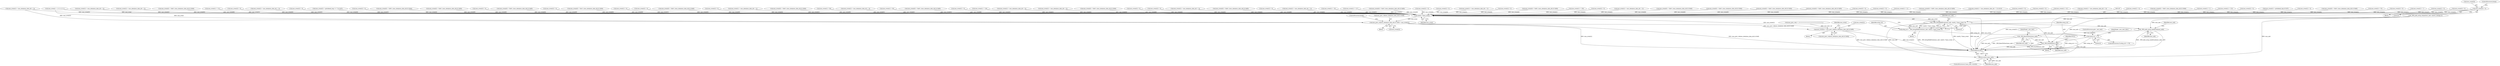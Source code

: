 digraph "0_wildmidi_660b513d99bced8783a4a5984ac2f742c74ebbdd_2@array" {
"1000914" [label="(Call,mus_event[3] = 0)"];
"1001166" [label="(Call,(uint8_t *)mus_event)"];
"1000560" [label="(Call,mus_prev_vol[mus_data[mus_data_ofs] & 0x0f] = mus_event[2])"];
"1000596" [label="(Call,mus_event[2] = mus_prev_vol[mus_data[mus_data_ofs] & 0x0f])"];
"1001164" [label="(Call,_WM_SetupMidiEvent(mus_mdi, (uint8_t *)mus_event, 0))"];
"1001162" [label="(Call,setup_ret = _WM_SetupMidiEvent(mus_mdi, (uint8_t *)mus_event, 0))"];
"1001171" [label="(Call,setup_ret == 0)"];
"1001282" [label="(Call,_WM_midi_setup_endoftrack(mus_mdi))"];
"1001311" [label="(Call,_WM_ResetToStart(mus_mdi))"];
"1001320" [label="(Return,return (mus_mdi);)"];
"1001322" [label="(Call,_WM_freeMDI(mus_mdi))"];
"1000500" [label="(Call,mus_event[2] = 0)"];
"1000914" [label="(Call,mus_event[3] = 0)"];
"1001049" [label="(Call,mus_event[0] = 0xb0 | (mus_data[mus_data_ofs] & 0x0f))"];
"1000180" [label="(Call,mus_event[] = { 0, 0, 0, 0 })"];
"1000900" [label="(Call,mus_event[1] = 1)"];
"1000710" [label="(Call,mus_event[1] = 123)"];
"1000607" [label="(Call,mus_event[3] = 0)"];
"1001283" [label="(Identifier,mus_mdi)"];
"1001164" [label="(Call,_WM_SetupMidiEvent(mus_mdi, (uint8_t *)mus_event, 0))"];
"1000637" [label="(Call,mus_event[1] = pitchbend_tmp & 0x7f)"];
"1000687" [label="(Call,mus_event[2] = 0)"];
"1000889" [label="(Call,mus_event[0] = 0xb0 | (mus_data[mus_data_ofs] & 0x0f))"];
"1001028" [label="(Call,mus_event[1] = 91)"];
"1000692" [label="(Call,mus_event[3] = 0)"];
"1000932" [label="(Call,mus_event[1] = 7)"];
"1001176" [label="(JumpTarget,_mus_next_data:)"];
"1000845" [label="(Call,mus_event[2] = 0)"];
"1000572" [label="(Block,)"];
"1001287" [label="(Identifier,mus_mdi)"];
"1000850" [label="(Call,mus_event[3] = 0)"];
"1001065" [label="(Call,mus_event[2] = mus_data[mus_data_ofs + 2])"];
"1001033" [label="(Call,mus_event[2] = mus_data[mus_data_ofs + 2])"];
"1001017" [label="(Call,mus_event[0] = 0xb0 | (mus_data[mus_data_ofs] & 0x0f))"];
"1000546" [label="(Call,mus_event[2] = mus_data[mus_data_ofs + 2])"];
"1000794" [label="(Call,mus_event[1] = 121)"];
"1000720" [label="(Call,mus_event[3] = 0)"];
"1000905" [label="(Call,mus_event[2] = mus_data[mus_data_ofs + 2])"];
"1000978" [label="(Call,mus_event[3] = 0)"];
"1000644" [label="(Call,mus_event[2] = (pitchbend_tmp >> 7) & 0x7f)"];
"1000560" [label="(Call,mus_prev_vol[mus_data[mus_data_ofs] & 0x0f] = mus_event[2])"];
"1000748" [label="(Call,mus_event[3] = 0)"];
"1000576" [label="(Call,mus_event[0] = 0x90 | (mus_data[mus_data_ofs] & 0x0f))"];
"1000985" [label="(Call,mus_event[0] = 0xb0 | (mus_data[mus_data_ofs] & 0x0f))"];
"1001138" [label="(Call,mus_event[3] = 0)"];
"1001081" [label="(Call,mus_event[0] = 0xb0 | (mus_data[mus_data_ofs] & 0x0f))"];
"1000804" [label="(Call,mus_event[3] = 0)"];
"1000825" [label="(Call,mus_event[0] = 0xc0 | (mus_data[mus_data_ofs] & 0x0f))"];
"1000918" [label="(Literal,0)"];
"1000868" [label="(Call,mus_event[1] = 0)"];
"1000555" [label="(Call,mus_event[3] = 0)"];
"1000699" [label="(Call,mus_event[0] = 0xb0 | (mus_data[mus_data_ofs] & 0x0f))"];
"1001163" [label="(Identifier,setup_ret)"];
"1001074" [label="(Call,mus_event[3] = 0)"];
"1001282" [label="(Call,_WM_midi_setup_endoftrack(mus_mdi))"];
"1000491" [label="(Call,mus_event[1] = mus_data[mus_data_ofs + 1])"];
"1000520" [label="(Block,)"];
"1000783" [label="(Call,mus_event[0] = 0xb0 | (mus_data[mus_data_ofs] & 0x0f))"];
"1001092" [label="(Call,mus_event[1] = 64)"];
"1001162" [label="(Call,setup_ret = _WM_SetupMidiEvent(mus_mdi, (uint8_t *)mus_event, 0))"];
"1000126" [label="(Block,)"];
"1001129" [label="(Call,mus_event[2] = mus_data[mus_data_ofs + 2])"];
"1001060" [label="(Call,mus_event[1] = 93)"];
"1001316" [label="(ControlStructure,if (mus_mdi->reverb))"];
"1000823" [label="(Block,)"];
"1001320" [label="(Return,return (mus_mdi);)"];
"1001171" [label="(Call,setup_ret == 0)"];
"1000727" [label="(Call,mus_event[0] = 0xb0 | (mus_data[mus_data_ofs] & 0x0f))"];
"1000771" [label="(Call,mus_event[2] = 0)"];
"1000612" [label="(ControlStructure,break;)"];
"1001165" [label="(Identifier,mus_mdi)"];
"1000682" [label="(Call,mus_event[1] = 120)"];
"1000600" [label="(Call,mus_prev_vol[mus_data[mus_data_ofs] & 0x0f])"];
"1001097" [label="(Call,mus_event[2] = mus_data[mus_data_ofs + 2])"];
"1001001" [label="(Call,mus_event[2] = mus_data[mus_data_ofs + 2])"];
"1000921" [label="(Call,mus_event[0] = 0xb0 | (mus_data[mus_data_ofs] & 0x0f))"];
"1001169" [label="(Literal,0)"];
"1001323" [label="(Identifier,mus_mdi)"];
"1001321" [label="(Identifier,mus_mdi)"];
"1001106" [label="(Call,mus_event[3] = 0)"];
"1000882" [label="(Call,mus_event[3] = 0)"];
"1001325" [label="(Identifier,NULL)"];
"1000412" [label="(Block,)"];
"1001173" [label="(Literal,0)"];
"1001166" [label="(Call,(uint8_t *)mus_event)"];
"1000873" [label="(Call,mus_event[2] = mus_data[mus_data_ofs + 2])"];
"1001313" [label="(JumpTarget,_mus_end:)"];
"1001311" [label="(Call,_WM_ResetToStart(mus_mdi))"];
"1000671" [label="(Call,mus_event[0] = 0xb0 | (mus_data[mus_data_ofs] & 0x0f))"];
"1001172" [label="(Identifier,setup_ret)"];
"1000715" [label="(Call,mus_event[2] = 0)"];
"1000937" [label="(Call,mus_event[2] = mus_data[mus_data_ofs + 2])"];
"1000187" [label="(Call,mus_prev_vol[] = { 0, 0, 0, 0, 0, 0, 0, 0, 0, 0, 0, 0, 0, 0, 0, 0 })"];
"1000964" [label="(Call,mus_event[1] = 10)"];
"1000766" [label="(Call,mus_event[1] = 127)"];
"1000617" [label="(Call,mus_event[0] = 0xe0 | (mus_data[mus_data_ofs] & 0x0f))"];
"1001010" [label="(Call,mus_event[3] = 0)"];
"1000653" [label="(Call,mus_event[3] = 0)"];
"1000587" [label="(Call,mus_event[1] = mus_data[mus_data_ofs + 1])"];
"1001326" [label="(MethodReturn,RET)"];
"1000776" [label="(Call,mus_event[3] = 0)"];
"1000480" [label="(Call,mus_event[0] = 0x80 | (mus_data[mus_data_ofs] & 0x0f))"];
"1000609" [label="(Identifier,mus_event)"];
"1000738" [label="(Call,mus_event[1] = 126)"];
"1001170" [label="(ControlStructure,if (setup_ret == 0))"];
"1000946" [label="(Call,mus_event[3] = 0)"];
"1000969" [label="(Call,mus_event[2] = mus_data[mus_data_ofs + 2])"];
"1000857" [label="(Call,mus_event[0] = 0xb0 | (mus_data[mus_data_ofs] & 0x0f))"];
"1000596" [label="(Call,mus_event[2] = mus_prev_vol[mus_data[mus_data_ofs] & 0x0f])"];
"1001175" [label="(ControlStructure,goto _mus_end;)"];
"1001312" [label="(Identifier,mus_mdi)"];
"1001113" [label="(Call,mus_event[0] = 0xb0 | (mus_data[mus_data_ofs] & 0x0f))"];
"1000406" [label="(Call,_WM_midi_setup_tempo(mus_mdi, (uint32_t)tempo_f))"];
"1000755" [label="(Call,mus_event[0] = 0xb0 | (mus_data[mus_data_ofs] & 0x0f))"];
"1000597" [label="(Call,mus_event[2])"];
"1000953" [label="(Call,mus_event[0] = 0xb0 | (mus_data[mus_data_ofs] & 0x0f))"];
"1001168" [label="(Identifier,mus_event)"];
"1001042" [label="(Call,mus_event[3] = 0)"];
"1000743" [label="(Call,mus_event[2] = 0)"];
"1001322" [label="(Call,_WM_freeMDI(mus_mdi))"];
"1000561" [label="(Call,mus_prev_vol[mus_data[mus_data_ofs] & 0x0f])"];
"1000996" [label="(Call,mus_event[1] = 11)"];
"1000524" [label="(Call,mus_event[0] = 0x90 | (mus_data[mus_data_ofs] & 0x0f))"];
"1000535" [label="(Call,mus_event[1] = mus_data[mus_data_ofs + 1] & 0x7f)"];
"1000915" [label="(Call,mus_event[3])"];
"1000799" [label="(Call,mus_event[2] = 0)"];
"1000505" [label="(Call,mus_event[3] = 0)"];
"1001124" [label="(Call,mus_event[1] = 67)"];
"1000836" [label="(Call,mus_event[1] = mus_data[mus_data_ofs + 2])"];
"1000568" [label="(Call,mus_event[2])"];
"1000919" [label="(ControlStructure,break;)"];
"1000914" -> "1000823"  [label="AST: "];
"1000914" -> "1000918"  [label="CFG: "];
"1000915" -> "1000914"  [label="AST: "];
"1000918" -> "1000914"  [label="AST: "];
"1000919" -> "1000914"  [label="CFG: "];
"1000914" -> "1001326"  [label="DDG: mus_event[3]"];
"1000914" -> "1001166"  [label="DDG: mus_event[3]"];
"1001166" -> "1001164"  [label="AST: "];
"1001166" -> "1001168"  [label="CFG: "];
"1001167" -> "1001166"  [label="AST: "];
"1001168" -> "1001166"  [label="AST: "];
"1001169" -> "1001166"  [label="CFG: "];
"1001166" -> "1001326"  [label="DDG: mus_event"];
"1001166" -> "1000560"  [label="DDG: mus_event"];
"1001166" -> "1001164"  [label="DDG: mus_event"];
"1000715" -> "1001166"  [label="DDG: mus_event[2]"];
"1000710" -> "1001166"  [label="DDG: mus_event[1]"];
"1001097" -> "1001166"  [label="DDG: mus_event[2]"];
"1001049" -> "1001166"  [label="DDG: mus_event[0]"];
"1000845" -> "1001166"  [label="DDG: mus_event[2]"];
"1001106" -> "1001166"  [label="DDG: mus_event[3]"];
"1000748" -> "1001166"  [label="DDG: mus_event[3]"];
"1000946" -> "1001166"  [label="DDG: mus_event[3]"];
"1000857" -> "1001166"  [label="DDG: mus_event[0]"];
"1000850" -> "1001166"  [label="DDG: mus_event[3]"];
"1000804" -> "1001166"  [label="DDG: mus_event[3]"];
"1001074" -> "1001166"  [label="DDG: mus_event[3]"];
"1000637" -> "1001166"  [label="DDG: mus_event[1]"];
"1000699" -> "1001166"  [label="DDG: mus_event[0]"];
"1000524" -> "1001166"  [label="DDG: mus_event[0]"];
"1000692" -> "1001166"  [label="DDG: mus_event[3]"];
"1001129" -> "1001166"  [label="DDG: mus_event[2]"];
"1001113" -> "1001166"  [label="DDG: mus_event[0]"];
"1000873" -> "1001166"  [label="DDG: mus_event[2]"];
"1001065" -> "1001166"  [label="DDG: mus_event[2]"];
"1000882" -> "1001166"  [label="DDG: mus_event[3]"];
"1000505" -> "1001166"  [label="DDG: mus_event[3]"];
"1001060" -> "1001166"  [label="DDG: mus_event[1]"];
"1000576" -> "1001166"  [label="DDG: mus_event[0]"];
"1000617" -> "1001166"  [label="DDG: mus_event[0]"];
"1000964" -> "1001166"  [label="DDG: mus_event[1]"];
"1000743" -> "1001166"  [label="DDG: mus_event[2]"];
"1000937" -> "1001166"  [label="DDG: mus_event[2]"];
"1000596" -> "1001166"  [label="DDG: mus_event[2]"];
"1000682" -> "1001166"  [label="DDG: mus_event[1]"];
"1000905" -> "1001166"  [label="DDG: mus_event[2]"];
"1000978" -> "1001166"  [label="DDG: mus_event[3]"];
"1000766" -> "1001166"  [label="DDG: mus_event[1]"];
"1000738" -> "1001166"  [label="DDG: mus_event[1]"];
"1000587" -> "1001166"  [label="DDG: mus_event[1]"];
"1000794" -> "1001166"  [label="DDG: mus_event[1]"];
"1000607" -> "1001166"  [label="DDG: mus_event[3]"];
"1000996" -> "1001166"  [label="DDG: mus_event[1]"];
"1001017" -> "1001166"  [label="DDG: mus_event[0]"];
"1000889" -> "1001166"  [label="DDG: mus_event[0]"];
"1000535" -> "1001166"  [label="DDG: mus_event[1]"];
"1001138" -> "1001166"  [label="DDG: mus_event[3]"];
"1000180" -> "1001166"  [label="DDG: mus_event"];
"1000776" -> "1001166"  [label="DDG: mus_event[3]"];
"1000671" -> "1001166"  [label="DDG: mus_event[0]"];
"1000555" -> "1001166"  [label="DDG: mus_event[3]"];
"1000799" -> "1001166"  [label="DDG: mus_event[2]"];
"1000783" -> "1001166"  [label="DDG: mus_event[0]"];
"1000720" -> "1001166"  [label="DDG: mus_event[3]"];
"1000500" -> "1001166"  [label="DDG: mus_event[2]"];
"1001042" -> "1001166"  [label="DDG: mus_event[3]"];
"1000932" -> "1001166"  [label="DDG: mus_event[1]"];
"1000985" -> "1001166"  [label="DDG: mus_event[0]"];
"1001001" -> "1001166"  [label="DDG: mus_event[2]"];
"1000687" -> "1001166"  [label="DDG: mus_event[2]"];
"1001028" -> "1001166"  [label="DDG: mus_event[1]"];
"1001092" -> "1001166"  [label="DDG: mus_event[1]"];
"1000825" -> "1001166"  [label="DDG: mus_event[0]"];
"1000644" -> "1001166"  [label="DDG: mus_event[2]"];
"1001010" -> "1001166"  [label="DDG: mus_event[3]"];
"1000491" -> "1001166"  [label="DDG: mus_event[1]"];
"1000653" -> "1001166"  [label="DDG: mus_event[3]"];
"1000969" -> "1001166"  [label="DDG: mus_event[2]"];
"1000480" -> "1001166"  [label="DDG: mus_event[0]"];
"1000953" -> "1001166"  [label="DDG: mus_event[0]"];
"1000727" -> "1001166"  [label="DDG: mus_event[0]"];
"1000771" -> "1001166"  [label="DDG: mus_event[2]"];
"1000755" -> "1001166"  [label="DDG: mus_event[0]"];
"1000836" -> "1001166"  [label="DDG: mus_event[1]"];
"1000921" -> "1001166"  [label="DDG: mus_event[0]"];
"1001033" -> "1001166"  [label="DDG: mus_event[2]"];
"1001124" -> "1001166"  [label="DDG: mus_event[1]"];
"1000900" -> "1001166"  [label="DDG: mus_event[1]"];
"1000868" -> "1001166"  [label="DDG: mus_event[1]"];
"1001081" -> "1001166"  [label="DDG: mus_event[0]"];
"1000546" -> "1001166"  [label="DDG: mus_event[2]"];
"1000560" -> "1000520"  [label="AST: "];
"1000560" -> "1000568"  [label="CFG: "];
"1000561" -> "1000560"  [label="AST: "];
"1000568" -> "1000560"  [label="AST: "];
"1000612" -> "1000560"  [label="CFG: "];
"1000560" -> "1001326"  [label="DDG: mus_event[2]"];
"1000560" -> "1001326"  [label="DDG: mus_prev_vol[mus_data[mus_data_ofs] & 0x0f]"];
"1000180" -> "1000560"  [label="DDG: mus_event"];
"1000546" -> "1000560"  [label="DDG: mus_event[2]"];
"1000560" -> "1000596"  [label="DDG: mus_prev_vol[mus_data[mus_data_ofs] & 0x0f]"];
"1000596" -> "1000572"  [label="AST: "];
"1000596" -> "1000600"  [label="CFG: "];
"1000597" -> "1000596"  [label="AST: "];
"1000600" -> "1000596"  [label="AST: "];
"1000609" -> "1000596"  [label="CFG: "];
"1000596" -> "1001326"  [label="DDG: mus_event[2]"];
"1000596" -> "1001326"  [label="DDG: mus_prev_vol[mus_data[mus_data_ofs] & 0x0f]"];
"1000187" -> "1000596"  [label="DDG: mus_prev_vol"];
"1001164" -> "1001162"  [label="AST: "];
"1001164" -> "1001169"  [label="CFG: "];
"1001165" -> "1001164"  [label="AST: "];
"1001169" -> "1001164"  [label="AST: "];
"1001162" -> "1001164"  [label="CFG: "];
"1001164" -> "1001326"  [label="DDG: (uint8_t *)mus_event"];
"1001164" -> "1001326"  [label="DDG: mus_mdi"];
"1001164" -> "1001162"  [label="DDG: mus_mdi"];
"1001164" -> "1001162"  [label="DDG: (uint8_t *)mus_event"];
"1001164" -> "1001162"  [label="DDG: 0"];
"1000406" -> "1001164"  [label="DDG: mus_mdi"];
"1001164" -> "1001282"  [label="DDG: mus_mdi"];
"1001164" -> "1001320"  [label="DDG: mus_mdi"];
"1001164" -> "1001322"  [label="DDG: mus_mdi"];
"1001162" -> "1000412"  [label="AST: "];
"1001163" -> "1001162"  [label="AST: "];
"1001172" -> "1001162"  [label="CFG: "];
"1001162" -> "1001326"  [label="DDG: _WM_SetupMidiEvent(mus_mdi, (uint8_t *)mus_event, 0)"];
"1001162" -> "1001171"  [label="DDG: setup_ret"];
"1001171" -> "1001170"  [label="AST: "];
"1001171" -> "1001173"  [label="CFG: "];
"1001172" -> "1001171"  [label="AST: "];
"1001173" -> "1001171"  [label="AST: "];
"1001175" -> "1001171"  [label="CFG: "];
"1001176" -> "1001171"  [label="CFG: "];
"1001171" -> "1001326"  [label="DDG: setup_ret"];
"1001171" -> "1001326"  [label="DDG: setup_ret == 0"];
"1001282" -> "1000126"  [label="AST: "];
"1001282" -> "1001283"  [label="CFG: "];
"1001283" -> "1001282"  [label="AST: "];
"1001287" -> "1001282"  [label="CFG: "];
"1001282" -> "1001326"  [label="DDG: _WM_midi_setup_endoftrack(mus_mdi)"];
"1000406" -> "1001282"  [label="DDG: mus_mdi"];
"1001282" -> "1001311"  [label="DDG: mus_mdi"];
"1001311" -> "1000126"  [label="AST: "];
"1001311" -> "1001312"  [label="CFG: "];
"1001312" -> "1001311"  [label="AST: "];
"1001313" -> "1001311"  [label="CFG: "];
"1001311" -> "1001326"  [label="DDG: mus_mdi"];
"1001311" -> "1001326"  [label="DDG: _WM_ResetToStart(mus_mdi)"];
"1001311" -> "1001320"  [label="DDG: mus_mdi"];
"1001311" -> "1001322"  [label="DDG: mus_mdi"];
"1001320" -> "1001316"  [label="AST: "];
"1001320" -> "1001321"  [label="CFG: "];
"1001321" -> "1001320"  [label="AST: "];
"1001326" -> "1001320"  [label="CFG: "];
"1001320" -> "1001326"  [label="DDG: <RET>"];
"1001321" -> "1001320"  [label="DDG: mus_mdi"];
"1000406" -> "1001320"  [label="DDG: mus_mdi"];
"1001322" -> "1000126"  [label="AST: "];
"1001322" -> "1001323"  [label="CFG: "];
"1001323" -> "1001322"  [label="AST: "];
"1001325" -> "1001322"  [label="CFG: "];
"1001322" -> "1001326"  [label="DDG: _WM_freeMDI(mus_mdi)"];
"1001322" -> "1001326"  [label="DDG: mus_mdi"];
"1000406" -> "1001322"  [label="DDG: mus_mdi"];
}
